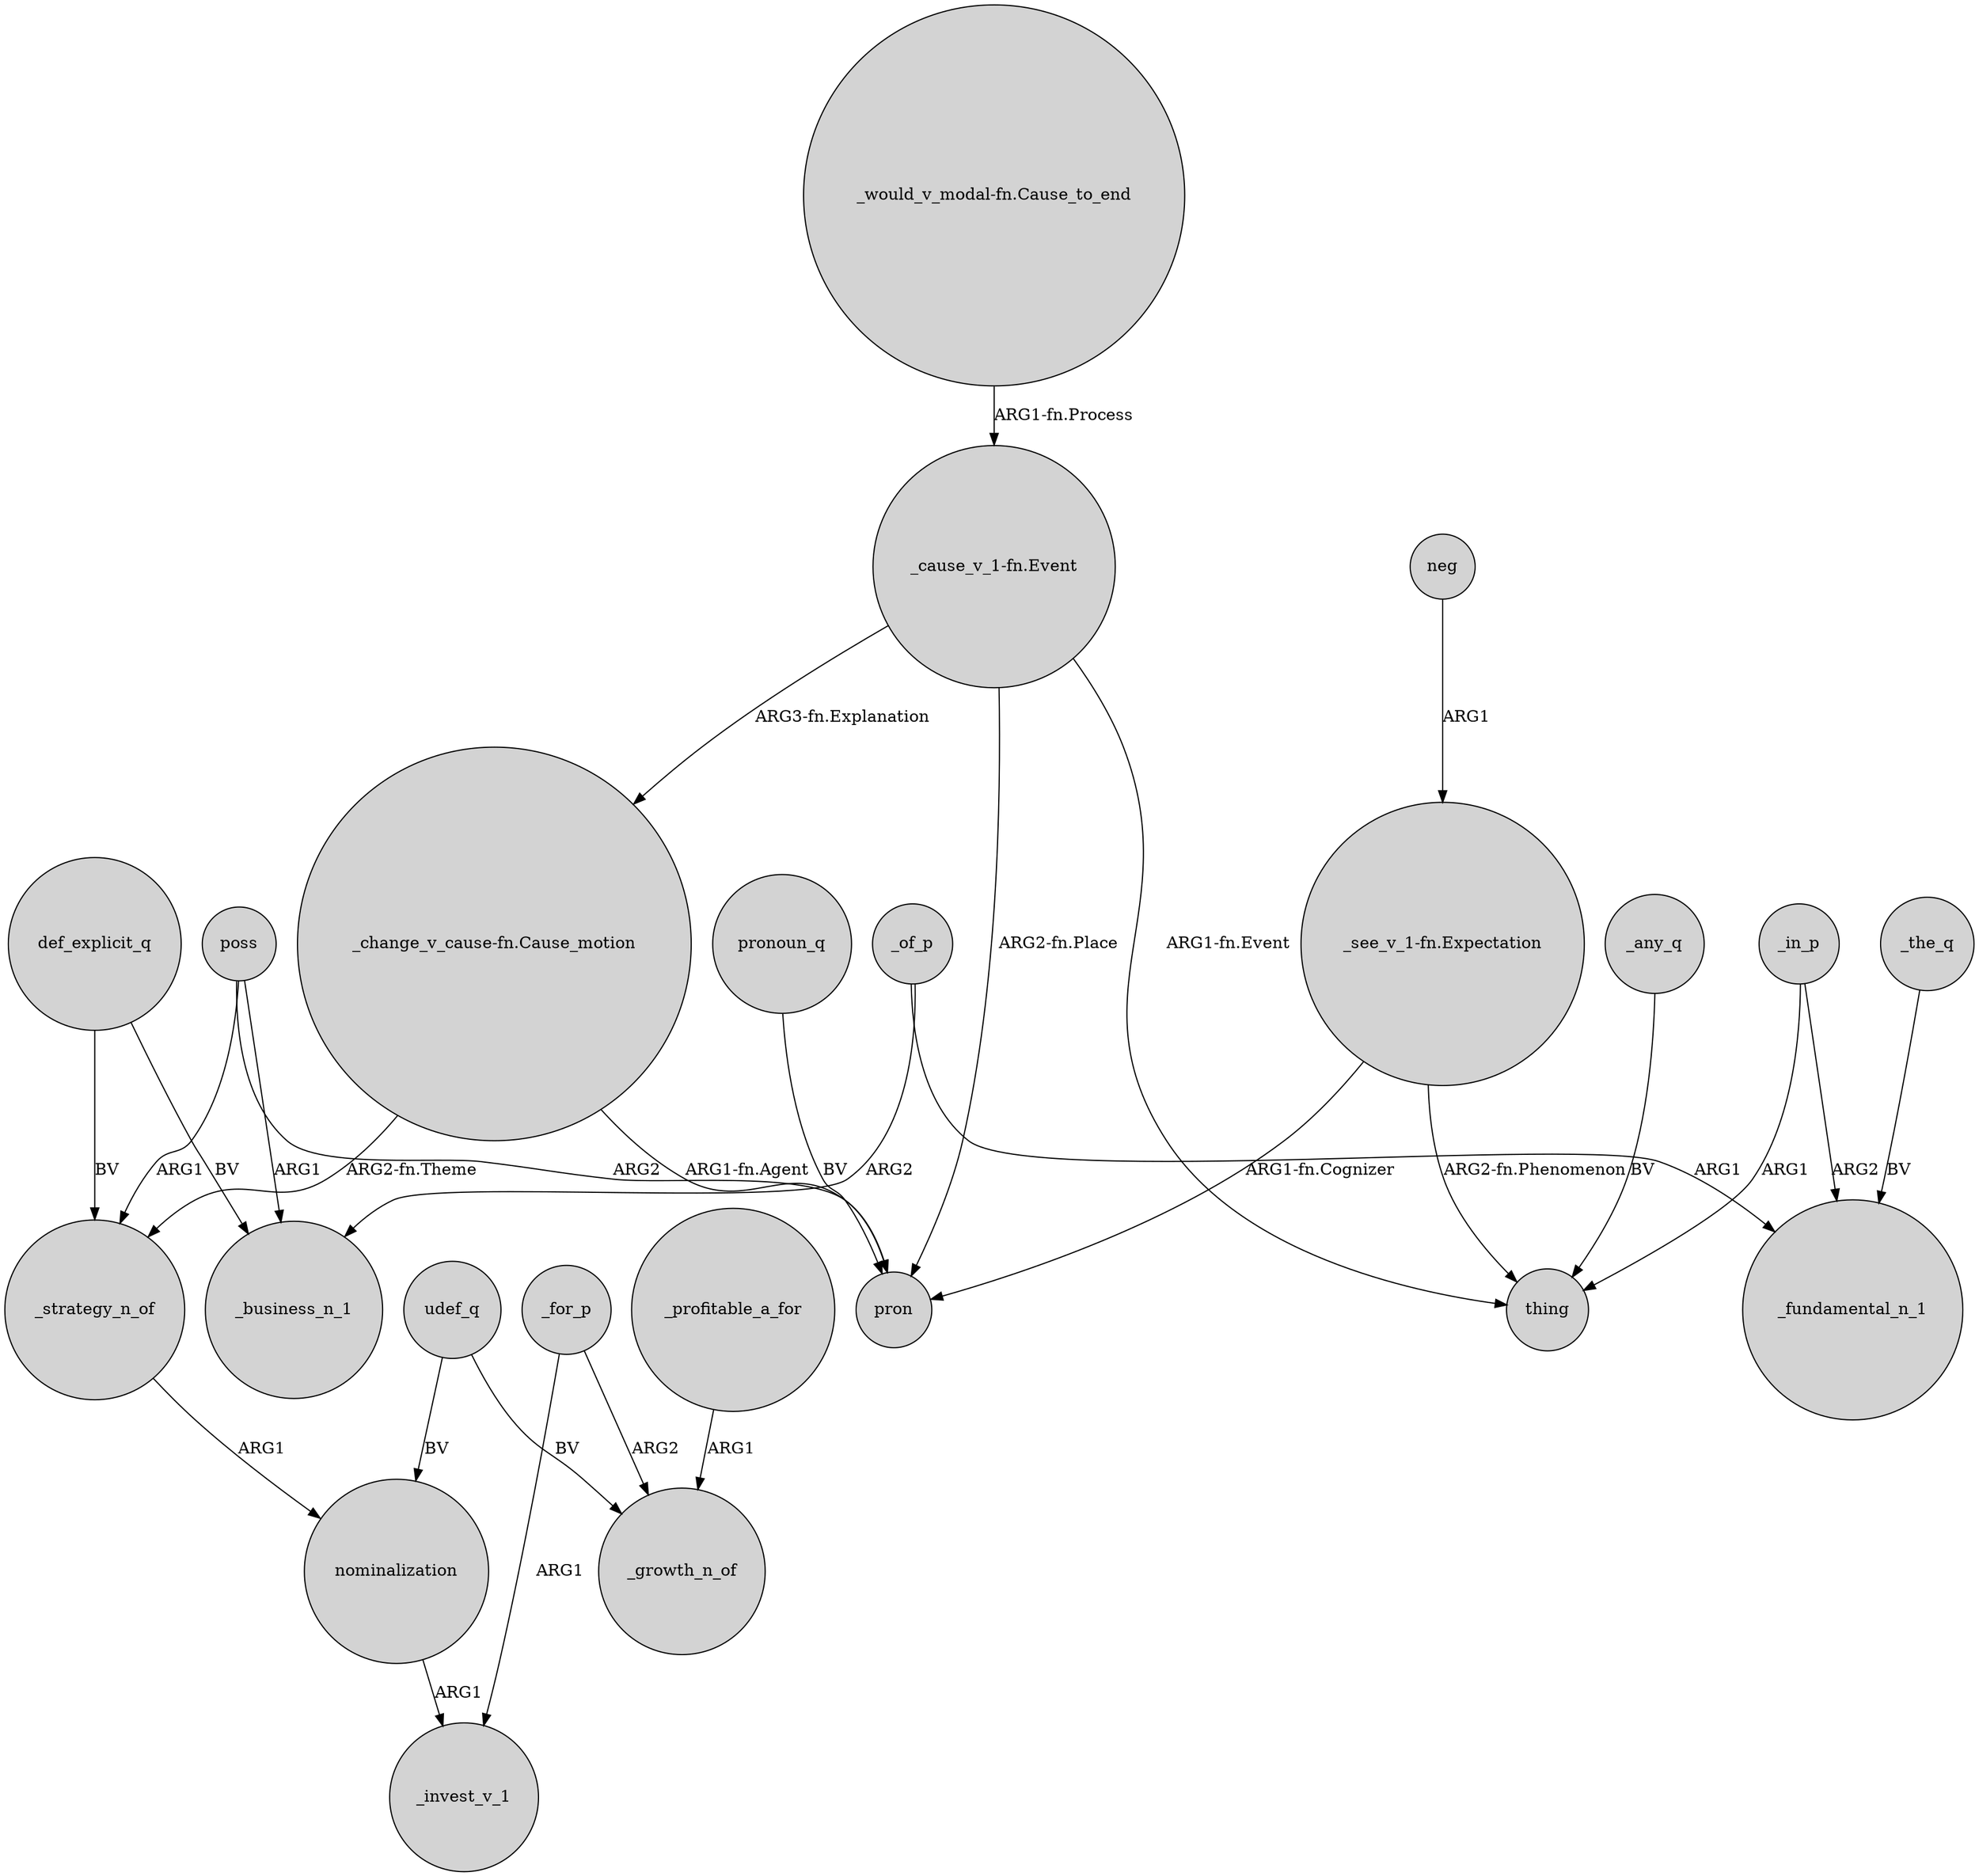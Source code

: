 digraph {
	node [shape=circle style=filled]
	def_explicit_q -> _business_n_1 [label=BV]
	"_would_v_modal-fn.Cause_to_end" -> "_cause_v_1-fn.Event" [label="ARG1-fn.Process"]
	"_change_v_cause-fn.Cause_motion" -> _strategy_n_of [label="ARG2-fn.Theme"]
	poss -> _business_n_1 [label=ARG1]
	_any_q -> thing [label=BV]
	udef_q -> nominalization [label=BV]
	"_change_v_cause-fn.Cause_motion" -> pron [label="ARG1-fn.Agent"]
	_strategy_n_of -> nominalization [label=ARG1]
	_for_p -> _growth_n_of [label=ARG2]
	_of_p -> _fundamental_n_1 [label=ARG1]
	"_see_v_1-fn.Expectation" -> thing [label="ARG2-fn.Phenomenon"]
	_for_p -> _invest_v_1 [label=ARG1]
	"_cause_v_1-fn.Event" -> "_change_v_cause-fn.Cause_motion" [label="ARG3-fn.Explanation"]
	pronoun_q -> pron [label=BV]
	poss -> pron [label=ARG2]
	_profitable_a_for -> _growth_n_of [label=ARG1]
	def_explicit_q -> _strategy_n_of [label=BV]
	neg -> "_see_v_1-fn.Expectation" [label=ARG1]
	"_cause_v_1-fn.Event" -> thing [label="ARG1-fn.Event"]
	_in_p -> thing [label=ARG1]
	_of_p -> _business_n_1 [label=ARG2]
	"_see_v_1-fn.Expectation" -> pron [label="ARG1-fn.Cognizer"]
	udef_q -> _growth_n_of [label=BV]
	nominalization -> _invest_v_1 [label=ARG1]
	_in_p -> _fundamental_n_1 [label=ARG2]
	_the_q -> _fundamental_n_1 [label=BV]
	poss -> _strategy_n_of [label=ARG1]
	"_cause_v_1-fn.Event" -> pron [label="ARG2-fn.Place"]
}
